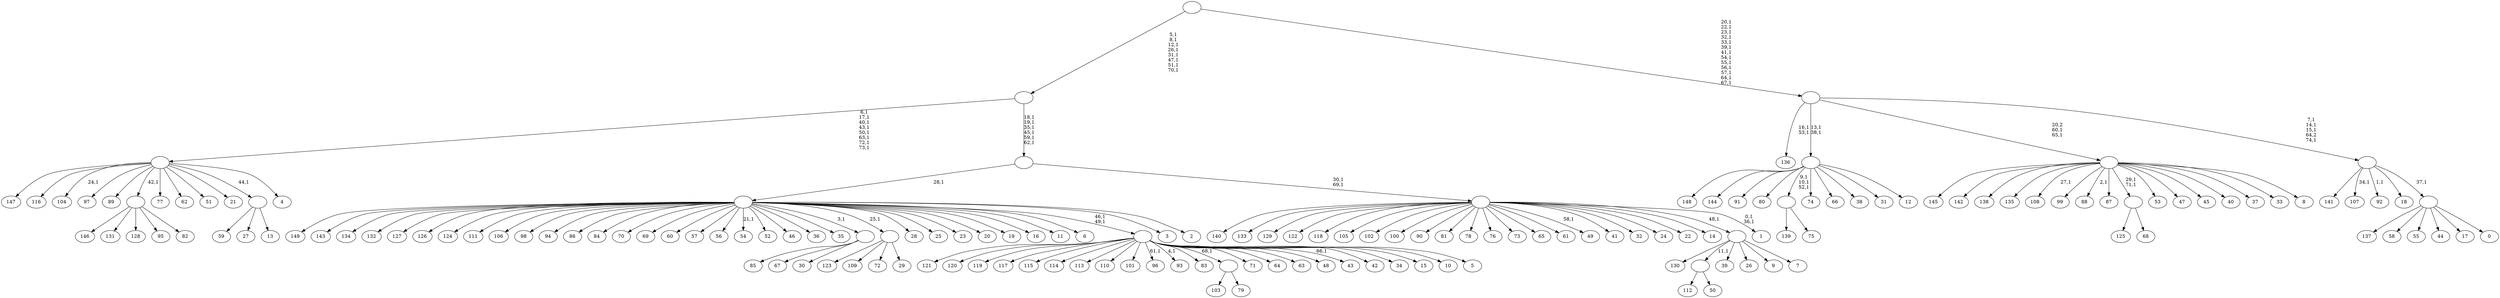 digraph T {
	225 [label="149"]
	224 [label="148"]
	223 [label="147"]
	222 [label="146"]
	221 [label="145"]
	220 [label="144"]
	219 [label="143"]
	218 [label="142"]
	217 [label="141"]
	216 [label="140"]
	215 [label="139"]
	214 [label="138"]
	213 [label="137"]
	212 [label="136"]
	209 [label="135"]
	208 [label="134"]
	207 [label="133"]
	206 [label="132"]
	205 [label="131"]
	204 [label="130"]
	203 [label="129"]
	202 [label="128"]
	201 [label="127"]
	200 [label="126"]
	199 [label="125"]
	198 [label="124"]
	197 [label="123"]
	196 [label="122"]
	195 [label="121"]
	194 [label="120"]
	193 [label="119"]
	192 [label="118"]
	191 [label="117"]
	190 [label="116"]
	189 [label="115"]
	188 [label="114"]
	187 [label="113"]
	186 [label="112"]
	185 [label="111"]
	184 [label="110"]
	183 [label="109"]
	182 [label="108"]
	180 [label="107"]
	178 [label="106"]
	177 [label="105"]
	176 [label="104"]
	174 [label="103"]
	173 [label="102"]
	172 [label="101"]
	171 [label="100"]
	170 [label="99"]
	169 [label="98"]
	168 [label="97"]
	167 [label="96"]
	165 [label="95"]
	164 [label="94"]
	163 [label="93"]
	161 [label="92"]
	159 [label="91"]
	158 [label="90"]
	157 [label="89"]
	156 [label="88"]
	154 [label="87"]
	153 [label="86"]
	152 [label="85"]
	151 [label="84"]
	150 [label="83"]
	149 [label="82"]
	148 [label=""]
	147 [label="81"]
	146 [label="80"]
	145 [label="79"]
	144 [label=""]
	143 [label="78"]
	142 [label="77"]
	141 [label="76"]
	140 [label="75"]
	139 [label=""]
	136 [label="74"]
	135 [label="73"]
	134 [label="72"]
	133 [label="71"]
	132 [label="70"]
	131 [label="69"]
	130 [label="68"]
	129 [label=""]
	127 [label="67"]
	126 [label="66"]
	125 [label="65"]
	124 [label="64"]
	123 [label="63"]
	122 [label="62"]
	121 [label="61"]
	120 [label="60"]
	119 [label="59"]
	118 [label="58"]
	117 [label="57"]
	116 [label="56"]
	115 [label="55"]
	114 [label="54"]
	112 [label="53"]
	111 [label="52"]
	110 [label="51"]
	109 [label="50"]
	108 [label=""]
	107 [label="49"]
	105 [label="48"]
	104 [label="47"]
	103 [label="46"]
	102 [label="45"]
	101 [label="44"]
	100 [label="43"]
	98 [label="42"]
	97 [label="41"]
	96 [label="40"]
	95 [label="39"]
	94 [label="38"]
	93 [label="37"]
	92 [label="36"]
	91 [label="35"]
	90 [label="34"]
	89 [label="33"]
	88 [label="32"]
	87 [label="31"]
	86 [label="30"]
	85 [label=""]
	84 [label="29"]
	83 [label=""]
	82 [label="28"]
	81 [label="27"]
	80 [label="26"]
	79 [label="25"]
	78 [label="24"]
	77 [label="23"]
	76 [label="22"]
	75 [label="21"]
	74 [label="20"]
	73 [label="19"]
	72 [label="18"]
	71 [label="17"]
	70 [label="16"]
	69 [label="15"]
	68 [label="14"]
	67 [label="13"]
	66 [label=""]
	65 [label="12"]
	64 [label=""]
	62 [label="11"]
	61 [label="10"]
	60 [label="9"]
	59 [label="8"]
	58 [label=""]
	56 [label="7"]
	55 [label=""]
	54 [label="6"]
	53 [label="5"]
	52 [label=""]
	50 [label="4"]
	49 [label=""]
	41 [label="3"]
	40 [label="2"]
	39 [label=""]
	38 [label="1"]
	35 [label=""]
	33 [label=""]
	27 [label=""]
	19 [label="0"]
	18 [label=""]
	17 [label=""]
	13 [label=""]
	0 [label=""]
	148 -> 222 [label=""]
	148 -> 205 [label=""]
	148 -> 202 [label=""]
	148 -> 165 [label=""]
	148 -> 149 [label=""]
	144 -> 174 [label=""]
	144 -> 145 [label=""]
	139 -> 215 [label=""]
	139 -> 140 [label=""]
	129 -> 199 [label=""]
	129 -> 130 [label=""]
	108 -> 186 [label=""]
	108 -> 109 [label=""]
	85 -> 152 [label=""]
	85 -> 127 [label=""]
	85 -> 86 [label=""]
	83 -> 197 [label=""]
	83 -> 183 [label=""]
	83 -> 134 [label=""]
	83 -> 84 [label=""]
	66 -> 119 [label=""]
	66 -> 81 [label=""]
	66 -> 67 [label=""]
	64 -> 139 [label="9,1\n10,1\n52,1"]
	64 -> 224 [label=""]
	64 -> 220 [label=""]
	64 -> 159 [label=""]
	64 -> 146 [label=""]
	64 -> 136 [label=""]
	64 -> 126 [label=""]
	64 -> 94 [label=""]
	64 -> 87 [label=""]
	64 -> 65 [label=""]
	58 -> 129 [label="29,1\n71,1"]
	58 -> 156 [label="2,1"]
	58 -> 182 [label="27,1"]
	58 -> 221 [label=""]
	58 -> 218 [label=""]
	58 -> 214 [label=""]
	58 -> 209 [label=""]
	58 -> 170 [label=""]
	58 -> 154 [label=""]
	58 -> 112 [label=""]
	58 -> 104 [label=""]
	58 -> 102 [label=""]
	58 -> 96 [label=""]
	58 -> 93 [label=""]
	58 -> 89 [label=""]
	58 -> 59 [label=""]
	55 -> 204 [label=""]
	55 -> 108 [label="11,1"]
	55 -> 95 [label=""]
	55 -> 80 [label=""]
	55 -> 60 [label=""]
	55 -> 56 [label=""]
	52 -> 100 [label="66,1"]
	52 -> 163 [label="4,1"]
	52 -> 167 [label="61,1"]
	52 -> 195 [label=""]
	52 -> 194 [label=""]
	52 -> 193 [label=""]
	52 -> 191 [label=""]
	52 -> 189 [label=""]
	52 -> 188 [label=""]
	52 -> 187 [label=""]
	52 -> 184 [label=""]
	52 -> 172 [label=""]
	52 -> 150 [label=""]
	52 -> 144 [label="68,1"]
	52 -> 133 [label=""]
	52 -> 124 [label=""]
	52 -> 123 [label=""]
	52 -> 105 [label=""]
	52 -> 98 [label=""]
	52 -> 90 [label=""]
	52 -> 69 [label=""]
	52 -> 61 [label=""]
	52 -> 53 [label=""]
	49 -> 176 [label="24,1"]
	49 -> 223 [label=""]
	49 -> 190 [label=""]
	49 -> 168 [label=""]
	49 -> 157 [label=""]
	49 -> 148 [label="42,1"]
	49 -> 142 [label=""]
	49 -> 122 [label=""]
	49 -> 110 [label=""]
	49 -> 75 [label=""]
	49 -> 66 [label="44,1"]
	49 -> 50 [label=""]
	39 -> 52 [label="46,1\n49,1"]
	39 -> 114 [label="21,1"]
	39 -> 225 [label=""]
	39 -> 219 [label=""]
	39 -> 208 [label=""]
	39 -> 206 [label=""]
	39 -> 201 [label=""]
	39 -> 200 [label=""]
	39 -> 198 [label=""]
	39 -> 185 [label=""]
	39 -> 178 [label=""]
	39 -> 169 [label=""]
	39 -> 164 [label=""]
	39 -> 153 [label=""]
	39 -> 151 [label=""]
	39 -> 132 [label=""]
	39 -> 131 [label=""]
	39 -> 120 [label=""]
	39 -> 117 [label=""]
	39 -> 116 [label=""]
	39 -> 111 [label=""]
	39 -> 103 [label=""]
	39 -> 92 [label=""]
	39 -> 91 [label=""]
	39 -> 85 [label="3,1"]
	39 -> 83 [label="25,1"]
	39 -> 82 [label=""]
	39 -> 79 [label=""]
	39 -> 77 [label=""]
	39 -> 74 [label=""]
	39 -> 73 [label=""]
	39 -> 70 [label=""]
	39 -> 62 [label=""]
	39 -> 54 [label=""]
	39 -> 41 [label=""]
	39 -> 40 [label=""]
	35 -> 38 [label="0,1\n36,1"]
	35 -> 107 [label="58,1"]
	35 -> 216 [label=""]
	35 -> 207 [label=""]
	35 -> 203 [label=""]
	35 -> 196 [label=""]
	35 -> 192 [label=""]
	35 -> 177 [label=""]
	35 -> 173 [label=""]
	35 -> 171 [label=""]
	35 -> 158 [label=""]
	35 -> 147 [label=""]
	35 -> 143 [label=""]
	35 -> 141 [label=""]
	35 -> 135 [label=""]
	35 -> 125 [label=""]
	35 -> 121 [label=""]
	35 -> 97 [label=""]
	35 -> 88 [label=""]
	35 -> 78 [label=""]
	35 -> 76 [label=""]
	35 -> 68 [label=""]
	35 -> 55 [label="48,1"]
	33 -> 35 [label="30,1\n69,1"]
	33 -> 39 [label="28,1"]
	27 -> 33 [label="18,1\n19,1\n35,1\n45,1\n59,1\n62,1"]
	27 -> 49 [label="6,1\n17,1\n40,1\n43,1\n50,1\n63,1\n72,1\n73,1"]
	18 -> 213 [label=""]
	18 -> 118 [label=""]
	18 -> 115 [label=""]
	18 -> 101 [label=""]
	18 -> 71 [label=""]
	18 -> 19 [label=""]
	17 -> 161 [label="1,1"]
	17 -> 180 [label="34,1"]
	17 -> 217 [label=""]
	17 -> 72 [label=""]
	17 -> 18 [label="37,1"]
	13 -> 17 [label="7,1\n14,1\n15,1\n64,2\n74,1"]
	13 -> 58 [label="20,2\n60,1\n65,1"]
	13 -> 64 [label="13,1\n38,1"]
	13 -> 212 [label="16,1\n53,1"]
	0 -> 13 [label="20,1\n22,1\n23,1\n32,1\n33,1\n39,1\n41,1\n54,1\n55,1\n56,1\n57,1\n64,1\n67,1"]
	0 -> 27 [label="5,1\n8,1\n12,1\n26,1\n31,1\n47,1\n51,1\n70,1"]
}
